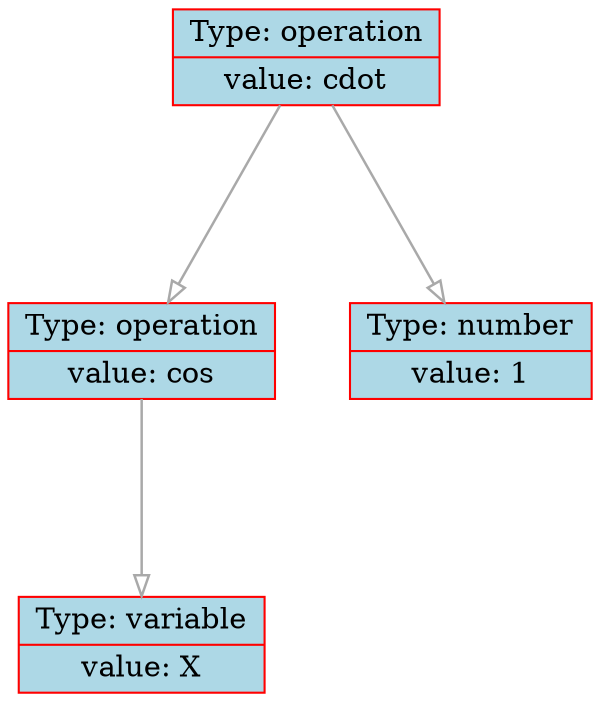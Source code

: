 
    digraph g {
        dpi      = 200;
        fontname = "Comic Sans MS";
        fontsize = 20;
        rankdir   =  TB;
        edge [color = darkgrey, arrowhead = onormal, arrowsize = 1, penwidth = 1.2]
        graph[fillcolor = lightgreen, ranksep = 1.3, nodesep = 0.5,
        style = "rounded, filled",color = green, penwidth = 2]

    Node0000021661051740[shape=record, width=0.2, style="filled", color="red", fillcolor="lightblue",label=" {Type: operation | value: \cdot}"] 
 
Node0000021661051710[shape=record, width=0.2, style="filled", color="red", fillcolor="lightblue",label=" {Type: operation | value: cos}"] 
 
Node00000216610516e0[shape=record, width=0.2, style="filled", color="red", fillcolor="lightblue",label=" {Type: variable | value: X}"] 
 
Node00000216610516b0[shape=record, width=0.2, style="filled", color="red", fillcolor="lightblue",label=" {Type: number | value: 1}"] 
 
Node0000021661051740->Node0000021661051710
Node0000021661051710->Node00000216610516e0
Node0000021661051740->Node00000216610516b0
}
